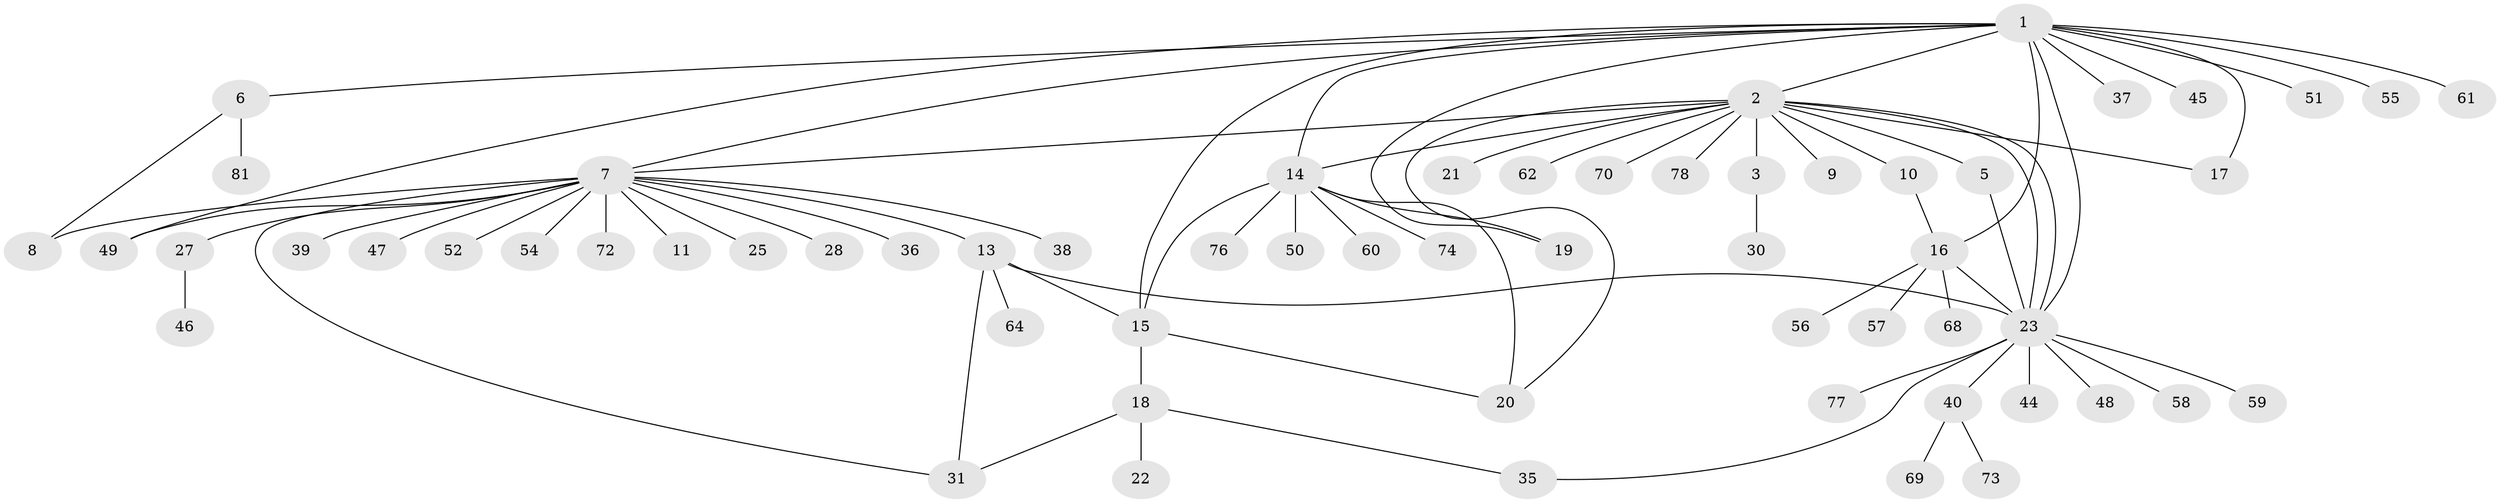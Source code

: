 // Generated by graph-tools (version 1.1) at 2025/51/02/27/25 19:51:55]
// undirected, 61 vertices, 79 edges
graph export_dot {
graph [start="1"]
  node [color=gray90,style=filled];
  1 [super="+32"];
  2 [super="+4"];
  3;
  5;
  6 [super="+42"];
  7 [super="+12"];
  8;
  9;
  10;
  11;
  13 [super="+24"];
  14 [super="+43"];
  15 [super="+79"];
  16 [super="+26"];
  17 [super="+66"];
  18 [super="+67"];
  19 [super="+80"];
  20 [super="+29"];
  21;
  22;
  23 [super="+33"];
  25;
  27 [super="+53"];
  28;
  30;
  31 [super="+34"];
  35 [super="+41"];
  36;
  37;
  38;
  39;
  40 [super="+71"];
  44;
  45;
  46;
  47;
  48;
  49;
  50 [super="+75"];
  51;
  52;
  54 [super="+63"];
  55;
  56;
  57;
  58;
  59;
  60;
  61 [super="+65"];
  62;
  64;
  68 [super="+82"];
  69;
  70;
  72;
  73;
  74;
  76;
  77;
  78;
  81;
  1 -- 2;
  1 -- 6;
  1 -- 7;
  1 -- 14;
  1 -- 15;
  1 -- 16;
  1 -- 17;
  1 -- 23;
  1 -- 37;
  1 -- 45;
  1 -- 49;
  1 -- 51;
  1 -- 55;
  1 -- 19;
  1 -- 61;
  2 -- 3;
  2 -- 7;
  2 -- 9;
  2 -- 10;
  2 -- 14;
  2 -- 17;
  2 -- 20;
  2 -- 21;
  2 -- 23;
  2 -- 23;
  2 -- 62;
  2 -- 70;
  2 -- 78;
  2 -- 5;
  3 -- 30;
  5 -- 23;
  6 -- 8;
  6 -- 81;
  7 -- 8;
  7 -- 11;
  7 -- 13;
  7 -- 25;
  7 -- 27;
  7 -- 28;
  7 -- 36;
  7 -- 38;
  7 -- 39;
  7 -- 47;
  7 -- 49;
  7 -- 52;
  7 -- 54;
  7 -- 72;
  7 -- 31;
  10 -- 16;
  13 -- 64;
  13 -- 23;
  13 -- 31;
  13 -- 15;
  14 -- 15;
  14 -- 19;
  14 -- 20;
  14 -- 60;
  14 -- 74;
  14 -- 76;
  14 -- 50;
  15 -- 18;
  15 -- 20;
  16 -- 23;
  16 -- 56;
  16 -- 68;
  16 -- 57;
  18 -- 22;
  18 -- 35;
  18 -- 31;
  23 -- 35;
  23 -- 40 [weight=2];
  23 -- 48;
  23 -- 59;
  23 -- 58;
  23 -- 44;
  23 -- 77;
  27 -- 46;
  40 -- 69;
  40 -- 73;
}
